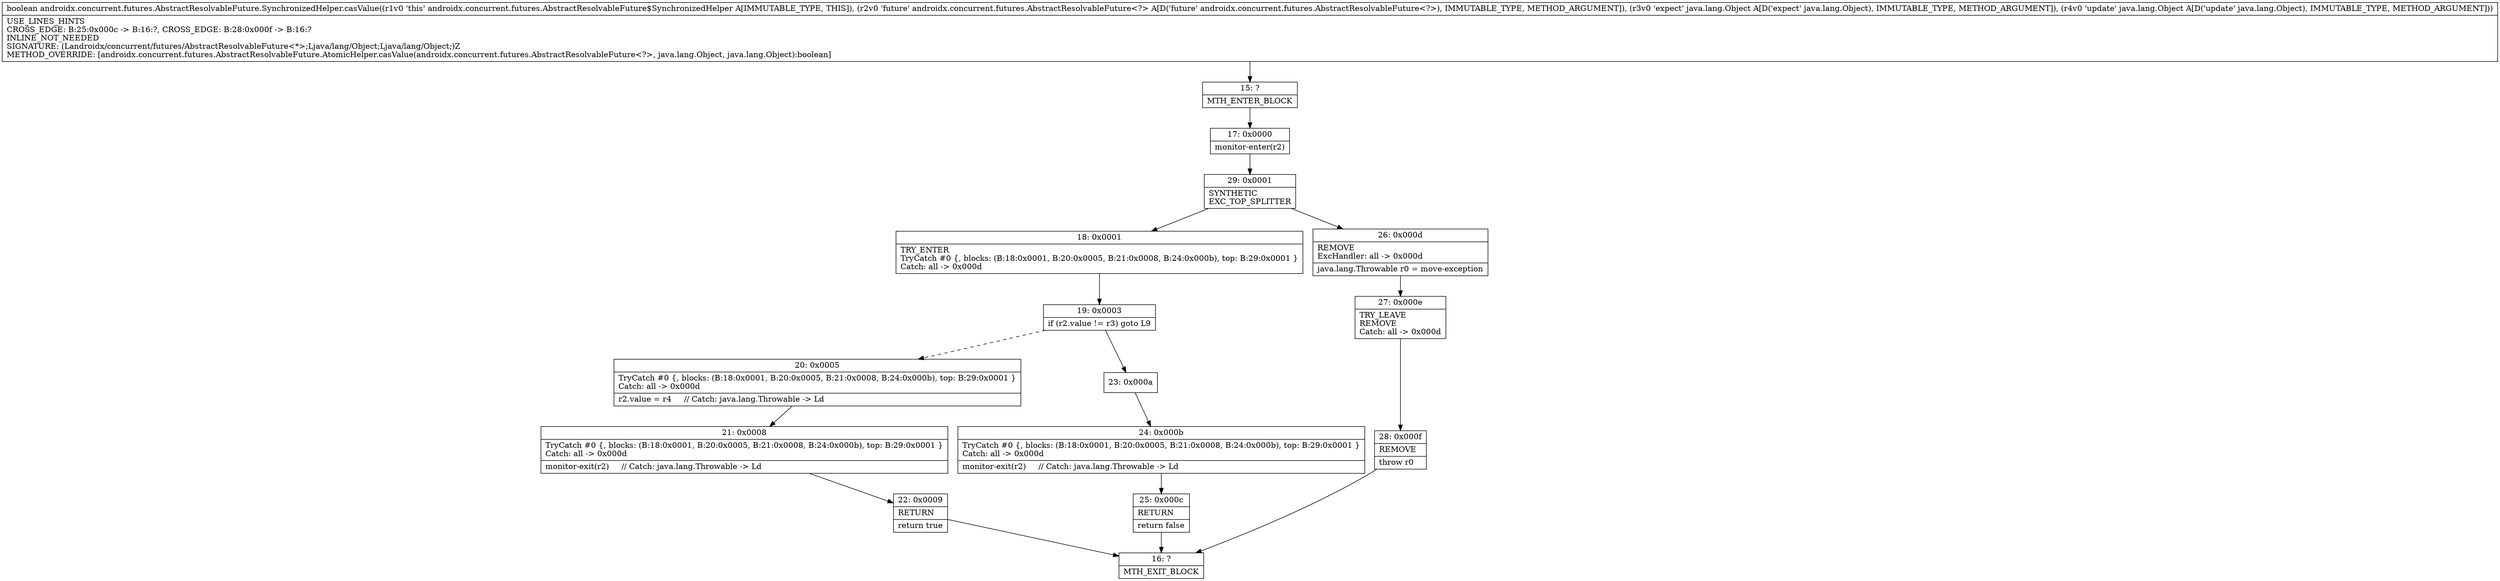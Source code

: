 digraph "CFG forandroidx.concurrent.futures.AbstractResolvableFuture.SynchronizedHelper.casValue(Landroidx\/concurrent\/futures\/AbstractResolvableFuture;Ljava\/lang\/Object;Ljava\/lang\/Object;)Z" {
Node_15 [shape=record,label="{15\:\ ?|MTH_ENTER_BLOCK\l}"];
Node_17 [shape=record,label="{17\:\ 0x0000|monitor\-enter(r2)\l}"];
Node_29 [shape=record,label="{29\:\ 0x0001|SYNTHETIC\lEXC_TOP_SPLITTER\l}"];
Node_18 [shape=record,label="{18\:\ 0x0001|TRY_ENTER\lTryCatch #0 \{, blocks: (B:18:0x0001, B:20:0x0005, B:21:0x0008, B:24:0x000b), top: B:29:0x0001 \}\lCatch: all \-\> 0x000d\l}"];
Node_19 [shape=record,label="{19\:\ 0x0003|if (r2.value != r3) goto L9\l}"];
Node_20 [shape=record,label="{20\:\ 0x0005|TryCatch #0 \{, blocks: (B:18:0x0001, B:20:0x0005, B:21:0x0008, B:24:0x000b), top: B:29:0x0001 \}\lCatch: all \-\> 0x000d\l|r2.value = r4     \/\/ Catch: java.lang.Throwable \-\> Ld\l}"];
Node_21 [shape=record,label="{21\:\ 0x0008|TryCatch #0 \{, blocks: (B:18:0x0001, B:20:0x0005, B:21:0x0008, B:24:0x000b), top: B:29:0x0001 \}\lCatch: all \-\> 0x000d\l|monitor\-exit(r2)     \/\/ Catch: java.lang.Throwable \-\> Ld\l}"];
Node_22 [shape=record,label="{22\:\ 0x0009|RETURN\l|return true\l}"];
Node_16 [shape=record,label="{16\:\ ?|MTH_EXIT_BLOCK\l}"];
Node_23 [shape=record,label="{23\:\ 0x000a}"];
Node_24 [shape=record,label="{24\:\ 0x000b|TryCatch #0 \{, blocks: (B:18:0x0001, B:20:0x0005, B:21:0x0008, B:24:0x000b), top: B:29:0x0001 \}\lCatch: all \-\> 0x000d\l|monitor\-exit(r2)     \/\/ Catch: java.lang.Throwable \-\> Ld\l}"];
Node_25 [shape=record,label="{25\:\ 0x000c|RETURN\l|return false\l}"];
Node_26 [shape=record,label="{26\:\ 0x000d|REMOVE\lExcHandler: all \-\> 0x000d\l|java.lang.Throwable r0 = move\-exception\l}"];
Node_27 [shape=record,label="{27\:\ 0x000e|TRY_LEAVE\lREMOVE\lCatch: all \-\> 0x000d\l}"];
Node_28 [shape=record,label="{28\:\ 0x000f|REMOVE\l|throw r0\l}"];
MethodNode[shape=record,label="{boolean androidx.concurrent.futures.AbstractResolvableFuture.SynchronizedHelper.casValue((r1v0 'this' androidx.concurrent.futures.AbstractResolvableFuture$SynchronizedHelper A[IMMUTABLE_TYPE, THIS]), (r2v0 'future' androidx.concurrent.futures.AbstractResolvableFuture\<?\> A[D('future' androidx.concurrent.futures.AbstractResolvableFuture\<?\>), IMMUTABLE_TYPE, METHOD_ARGUMENT]), (r3v0 'expect' java.lang.Object A[D('expect' java.lang.Object), IMMUTABLE_TYPE, METHOD_ARGUMENT]), (r4v0 'update' java.lang.Object A[D('update' java.lang.Object), IMMUTABLE_TYPE, METHOD_ARGUMENT]))  | USE_LINES_HINTS\lCROSS_EDGE: B:25:0x000c \-\> B:16:?, CROSS_EDGE: B:28:0x000f \-\> B:16:?\lINLINE_NOT_NEEDED\lSIGNATURE: (Landroidx\/concurrent\/futures\/AbstractResolvableFuture\<*\>;Ljava\/lang\/Object;Ljava\/lang\/Object;)Z\lMETHOD_OVERRIDE: [androidx.concurrent.futures.AbstractResolvableFuture.AtomicHelper.casValue(androidx.concurrent.futures.AbstractResolvableFuture\<?\>, java.lang.Object, java.lang.Object):boolean]\l}"];
MethodNode -> Node_15;Node_15 -> Node_17;
Node_17 -> Node_29;
Node_29 -> Node_18;
Node_29 -> Node_26;
Node_18 -> Node_19;
Node_19 -> Node_20[style=dashed];
Node_19 -> Node_23;
Node_20 -> Node_21;
Node_21 -> Node_22;
Node_22 -> Node_16;
Node_23 -> Node_24;
Node_24 -> Node_25;
Node_25 -> Node_16;
Node_26 -> Node_27;
Node_27 -> Node_28;
Node_28 -> Node_16;
}

